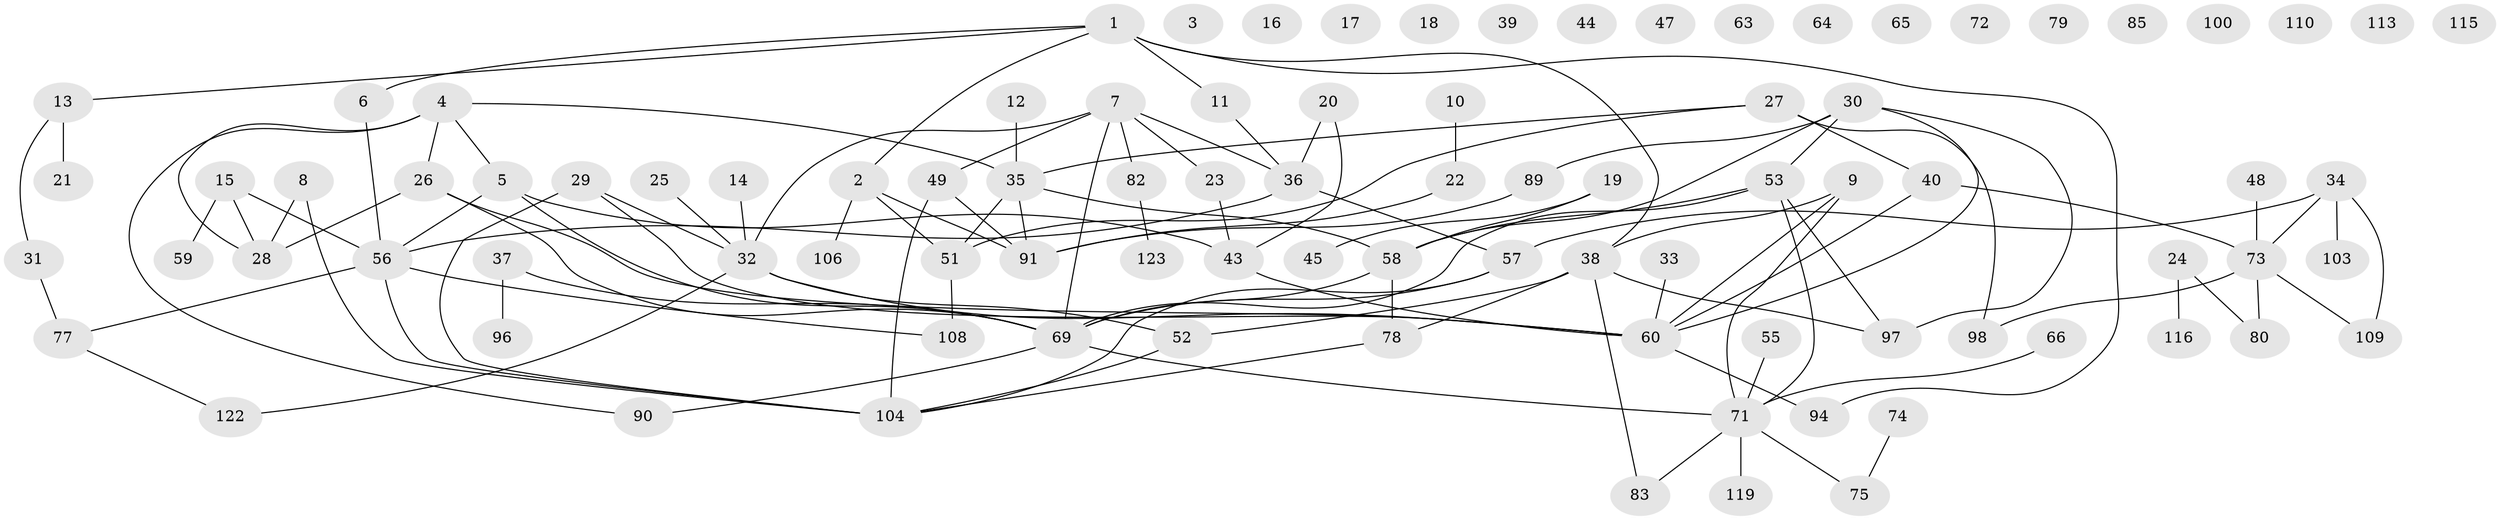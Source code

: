 // Generated by graph-tools (version 1.1) at 2025/23/03/03/25 07:23:26]
// undirected, 92 vertices, 117 edges
graph export_dot {
graph [start="1"]
  node [color=gray90,style=filled];
  1 [super="+46"];
  2 [super="+93"];
  3;
  4 [super="+76"];
  5 [super="+41"];
  6;
  7 [super="+70"];
  8;
  9;
  10;
  11;
  12;
  13 [super="+102"];
  14;
  15 [super="+117"];
  16;
  17;
  18;
  19 [super="+50"];
  20;
  21;
  22 [super="+105"];
  23;
  24 [super="+114"];
  25;
  26;
  27;
  28 [super="+84"];
  29 [super="+61"];
  30 [super="+99"];
  31;
  32 [super="+62"];
  33;
  34 [super="+67"];
  35 [super="+42"];
  36 [super="+87"];
  37;
  38 [super="+118"];
  39;
  40 [super="+54"];
  43 [super="+81"];
  44;
  45;
  47;
  48 [super="+95"];
  49;
  51;
  52;
  53;
  55;
  56 [super="+68"];
  57 [super="+111"];
  58 [super="+101"];
  59;
  60 [super="+107"];
  63;
  64;
  65;
  66;
  69 [super="+88"];
  71 [super="+86"];
  72;
  73 [super="+92"];
  74;
  75;
  77;
  78;
  79;
  80;
  82;
  83;
  85;
  89;
  90;
  91 [super="+120"];
  94;
  96;
  97 [super="+121"];
  98;
  100;
  103;
  104 [super="+112"];
  106;
  108;
  109;
  110;
  113;
  115;
  116;
  119;
  122;
  123;
  1 -- 2;
  1 -- 11;
  1 -- 38;
  1 -- 6;
  1 -- 94;
  1 -- 13;
  2 -- 51;
  2 -- 106;
  2 -- 91;
  4 -- 90;
  4 -- 5;
  4 -- 35;
  4 -- 28;
  4 -- 26;
  5 -- 43;
  5 -- 69;
  5 -- 56;
  6 -- 56;
  7 -- 23;
  7 -- 36;
  7 -- 82;
  7 -- 49;
  7 -- 69;
  7 -- 32;
  8 -- 28;
  8 -- 104;
  9 -- 60;
  9 -- 38;
  9 -- 71;
  10 -- 22;
  11 -- 36;
  12 -- 35;
  13 -- 31;
  13 -- 21;
  14 -- 32;
  15 -- 56;
  15 -- 59;
  15 -- 28;
  19 -- 45;
  19 -- 58;
  20 -- 36;
  20 -- 43;
  22 -- 91;
  23 -- 43;
  24 -- 116;
  24 -- 80;
  25 -- 32;
  26 -- 60;
  26 -- 69;
  26 -- 28;
  27 -- 35;
  27 -- 40;
  27 -- 51;
  27 -- 98;
  29 -- 60;
  29 -- 32;
  29 -- 104;
  30 -- 89;
  30 -- 53;
  30 -- 60;
  30 -- 97;
  30 -- 58;
  31 -- 77;
  32 -- 52;
  32 -- 60;
  32 -- 122;
  33 -- 60;
  34 -- 103;
  34 -- 109;
  34 -- 57;
  34 -- 73;
  35 -- 51;
  35 -- 91;
  35 -- 58;
  36 -- 56;
  36 -- 57;
  37 -- 69;
  37 -- 96;
  38 -- 52;
  38 -- 83;
  38 -- 97;
  38 -- 78;
  40 -- 73;
  40 -- 60;
  43 -- 60;
  48 -- 73;
  49 -- 91;
  49 -- 104;
  51 -- 108;
  52 -- 104;
  53 -- 58;
  53 -- 69;
  53 -- 97;
  53 -- 71;
  55 -- 71;
  56 -- 108;
  56 -- 104;
  56 -- 77;
  57 -- 69;
  57 -- 104;
  58 -- 69;
  58 -- 78;
  60 -- 94;
  66 -- 71;
  69 -- 90;
  69 -- 71;
  71 -- 75;
  71 -- 119;
  71 -- 83;
  73 -- 80;
  73 -- 98;
  73 -- 109;
  74 -- 75;
  77 -- 122;
  78 -- 104;
  82 -- 123;
  89 -- 91;
}
